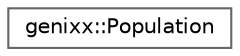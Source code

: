 digraph "Graphical Class Hierarchy"
{
 // LATEX_PDF_SIZE
  bgcolor="transparent";
  edge [fontname=Helvetica,fontsize=10,labelfontname=Helvetica,labelfontsize=10];
  node [fontname=Helvetica,fontsize=10,shape=box,height=0.2,width=0.4];
  rankdir="LR";
  Node0 [label="genixx::Population",height=0.2,width=0.4,color="grey40", fillcolor="white", style="filled",URL="$classgenixx_1_1Population.html",tooltip=" "];
}
